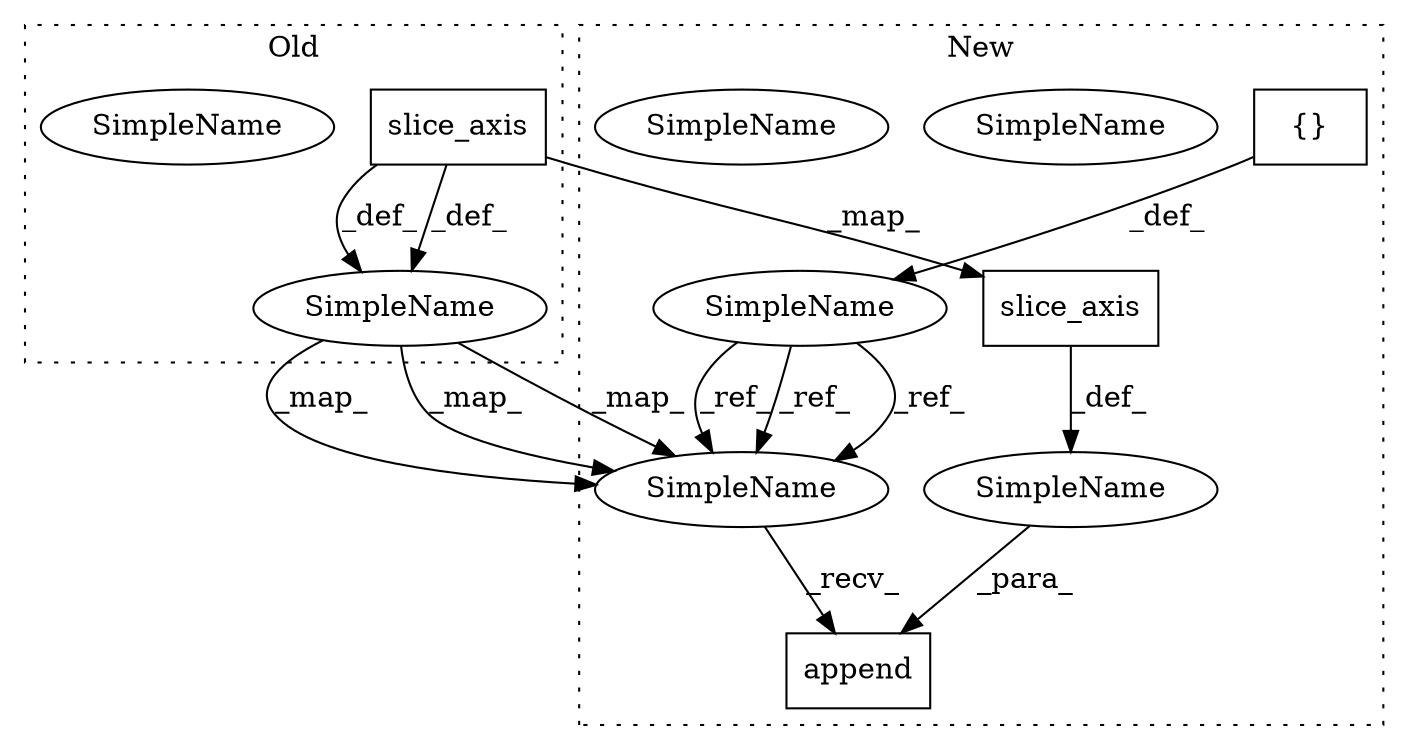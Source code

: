 digraph G {
subgraph cluster0 {
1 [label="slice_axis" a="32" s="6099,6116" l="11,1" shape="box"];
6 [label="SimpleName" a="42" s="6090" l="6" shape="ellipse"];
9 [label="SimpleName" a="42" s="6090" l="6" shape="ellipse"];
label = "Old";
style="dotted";
}
subgraph cluster1 {
2 [label="slice_axis" a="32" s="6426,6443" l="11,1" shape="box"];
3 [label="SimpleName" a="42" s="" l="" shape="ellipse"];
4 [label="append" a="32" s="6417,6444" l="7,1" shape="box"];
5 [label="{}" a="4" s="6070" l="2" shape="box"];
7 [label="SimpleName" a="42" s="6410" l="6" shape="ellipse"];
8 [label="SimpleName" a="42" s="6410" l="6" shape="ellipse"];
10 [label="SimpleName" a="42" s="6054" l="6" shape="ellipse"];
11 [label="SimpleName" a="42" s="6410" l="6" shape="ellipse"];
label = "New";
style="dotted";
}
1 -> 2 [label="_map_"];
1 -> 9 [label="_def_"];
1 -> 9 [label="_def_"];
2 -> 3 [label="_def_"];
3 -> 4 [label="_para_"];
5 -> 10 [label="_def_"];
9 -> 11 [label="_map_"];
9 -> 11 [label="_map_"];
9 -> 11 [label="_map_"];
10 -> 11 [label="_ref_"];
10 -> 11 [label="_ref_"];
10 -> 11 [label="_ref_"];
11 -> 4 [label="_recv_"];
}